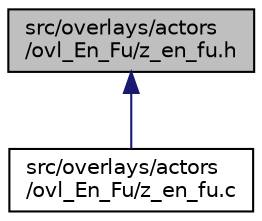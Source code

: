 digraph "src/overlays/actors/ovl_En_Fu/z_en_fu.h"
{
 // LATEX_PDF_SIZE
  edge [fontname="Helvetica",fontsize="10",labelfontname="Helvetica",labelfontsize="10"];
  node [fontname="Helvetica",fontsize="10",shape=record];
  Node1 [label="src/overlays/actors\l/ovl_En_Fu/z_en_fu.h",height=0.2,width=0.4,color="black", fillcolor="grey75", style="filled", fontcolor="black",tooltip=" "];
  Node1 -> Node2 [dir="back",color="midnightblue",fontsize="10",style="solid",fontname="Helvetica"];
  Node2 [label="src/overlays/actors\l/ovl_En_Fu/z_en_fu.c",height=0.2,width=0.4,color="black", fillcolor="white", style="filled",URL="$d5/df7/z__en__fu_8c.html",tooltip=" "];
}
